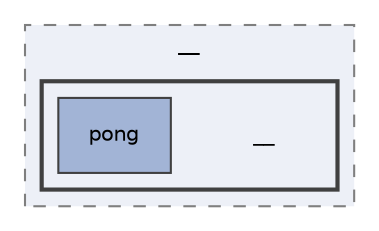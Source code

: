 digraph "/home/francisco/Projects/gameEngines/Pong/build/pichon/src/CMakeFiles/pichon.dir/__/__"
{
 // LATEX_PDF_SIZE
  edge [fontname="Helvetica",fontsize="10",labelfontname="Helvetica",labelfontsize="10"];
  node [fontname="Helvetica",fontsize="10",shape=record];
  compound=true
  subgraph clusterdir_eecc2c2b247c44f0a3413a55c3154259 {
    graph [ bgcolor="#edf0f7", pencolor="grey50", style="filled,dashed,", label="__", fontname="Helvetica", fontsize="10", URL="dir_eecc2c2b247c44f0a3413a55c3154259.html"]
  subgraph clusterdir_8e181973ff4ac3c6c33fb164a66c9b89 {
    graph [ bgcolor="#edf0f7", pencolor="grey25", style="filled,bold,", label="", fontname="Helvetica", fontsize="10", URL="dir_8e181973ff4ac3c6c33fb164a66c9b89.html"]
    dir_8e181973ff4ac3c6c33fb164a66c9b89 [shape=plaintext, label="__"];
  dir_11aa8d759eac49b5a6ee457a2a4aa5fa [shape=box, label="pong", style="filled,", fillcolor="#a2b4d6", color="grey25", URL="dir_11aa8d759eac49b5a6ee457a2a4aa5fa.html"];
  }
  }
}
